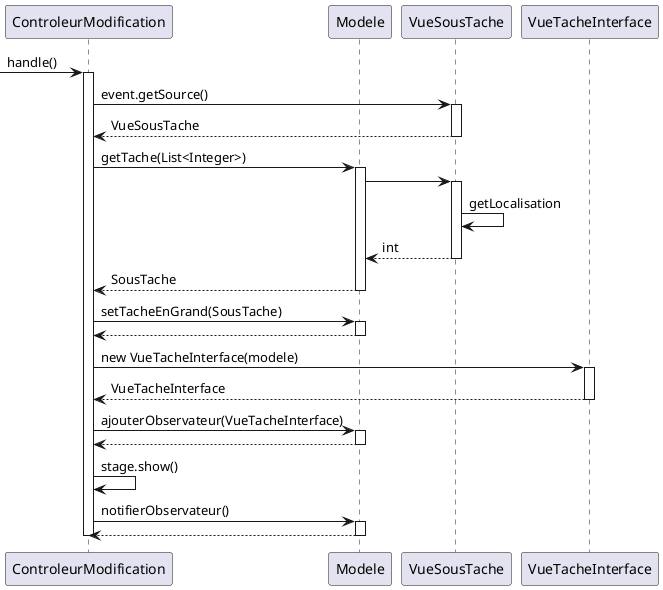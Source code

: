 @startuml
'https://plantuml.com/sequence-diagram

participant ControleurModification as cm
participant Modele as m
participant VueSousTache as vst
participant VueTacheInterface as vti

-> cm : handle()
activate cm
cm -> vst : event.getSource()
activate vst
vst --> cm : VueSousTache
deactivate vst
cm -> m : getTache(List<Integer>)
activate m
m -> vst :
activate vst
vst -> vst : getLocalisation
vst --> m : int
deactivate vst
m --> cm : SousTache
deactivate m
cm -> m : setTacheEnGrand(SousTache)
activate m
m --> cm :
deactivate m
cm -> vti : new VueTacheInterface(modele)
activate vti
vti --> cm : VueTacheInterface
deactivate vti
cm -> m : ajouterObservateur(VueTacheInterface)
activate m
m --> cm :
deactivate m
cm -> cm : stage.show()
cm -> m : notifierObservateur()
activate m
m --> cm :
deactivate m
deactivate cm


@enduml